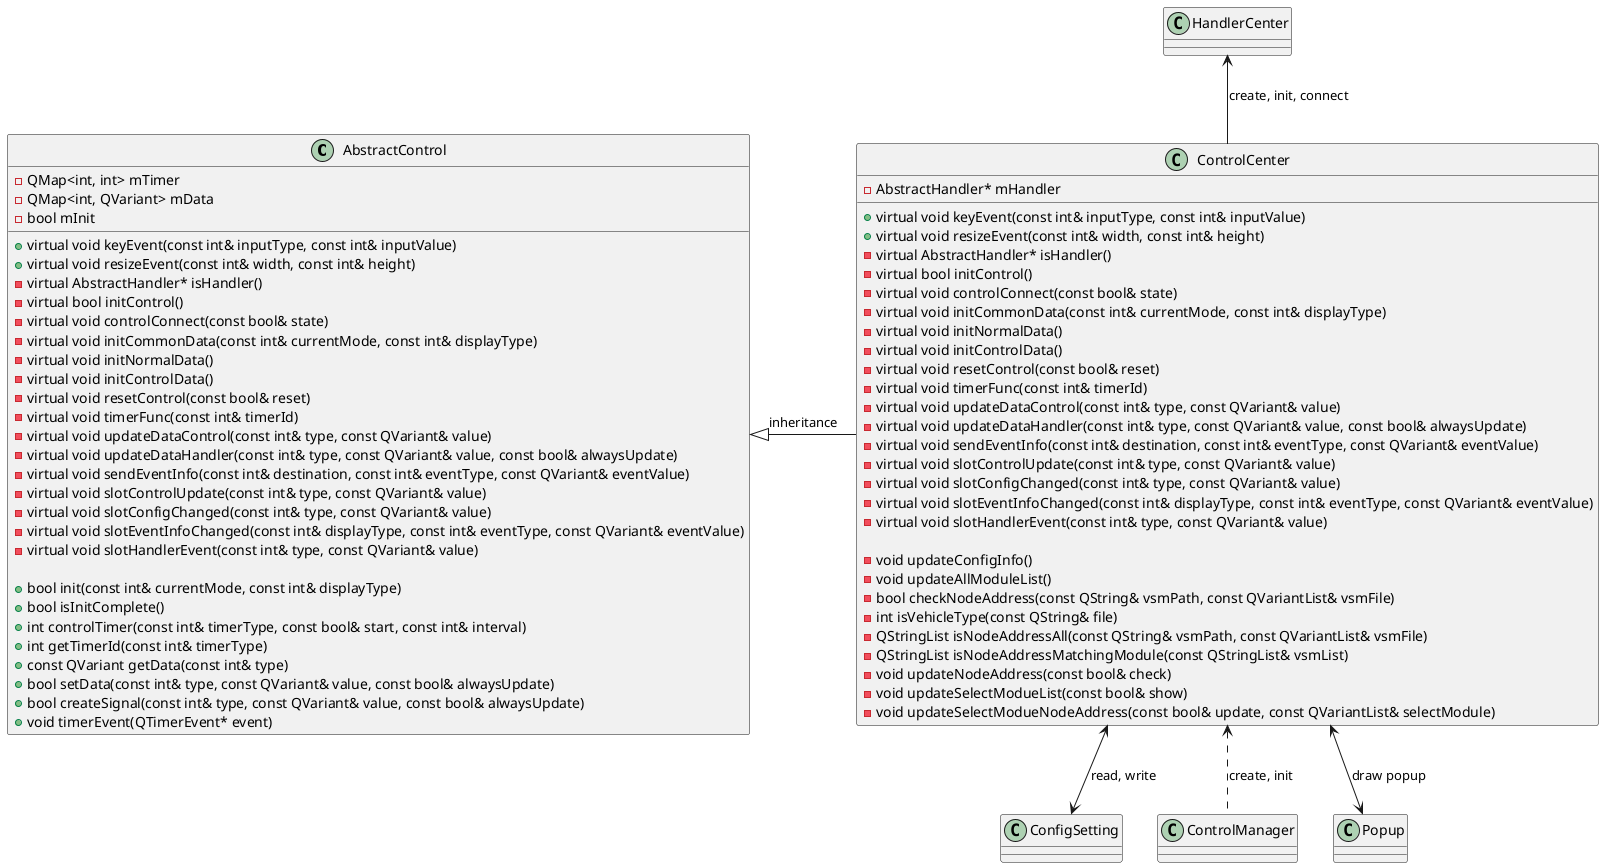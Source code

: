 @startuml

' AbstractControl 클래스 정의
class AbstractControl {
    +virtual void keyEvent(const int& inputType, const int& inputValue)
    +virtual void resizeEvent(const int& width, const int& height)
    -virtual AbstractHandler* isHandler()
    -virtual bool initControl()
    -virtual void controlConnect(const bool& state)
    -virtual void initCommonData(const int& currentMode, const int& displayType)
    -virtual void initNormalData()
    -virtual void initControlData()
    -virtual void resetControl(const bool& reset)
    -virtual void timerFunc(const int& timerId)
    -virtual void updateDataControl(const int& type, const QVariant& value)
    -virtual void updateDataHandler(const int& type, const QVariant& value, const bool& alwaysUpdate)
    -virtual void sendEventInfo(const int& destination, const int& eventType, const QVariant& eventValue)
    -virtual void slotControlUpdate(const int& type, const QVariant& value)
    -virtual void slotConfigChanged(const int& type, const QVariant& value)
    -virtual void slotEventInfoChanged(const int& displayType, const int& eventType, const QVariant& eventValue)
    -virtual void slotHandlerEvent(const int& type, const QVariant& value)

    +bool init(const int& currentMode, const int& displayType)
    +bool isInitComplete()
    +int controlTimer(const int& timerType, const bool& start, const int& interval)
    +int getTimerId(const int& timerType)
    +const QVariant getData(const int& type)
    +bool setData(const int& type, const QVariant& value, const bool& alwaysUpdate)
    +bool createSignal(const int& type, const QVariant& value, const bool& alwaysUpdate)
    +void timerEvent(QTimerEvent* event)

    -QMap<int, int> mTimer
    -QMap<int, QVariant> mData
    -bool mInit
}

' ControlCenter 클래스 정의
class ControlCenter {
    +virtual void keyEvent(const int& inputType, const int& inputValue)
    +virtual void resizeEvent(const int& width, const int& height)
    -virtual AbstractHandler* isHandler()
    -virtual bool initControl()
    -virtual void controlConnect(const bool& state)
    -virtual void initCommonData(const int& currentMode, const int& displayType)
    -virtual void initNormalData()
    -virtual void initControlData()
    -virtual void resetControl(const bool& reset)
    -virtual void timerFunc(const int& timerId)
    -virtual void updateDataControl(const int& type, const QVariant& value)
    -virtual void updateDataHandler(const int& type, const QVariant& value, const bool& alwaysUpdate)
    -virtual void sendEventInfo(const int& destination, const int& eventType, const QVariant& eventValue)
    -virtual void slotControlUpdate(const int& type, const QVariant& value)
    -virtual void slotConfigChanged(const int& type, const QVariant& value)
    -virtual void slotEventInfoChanged(const int& displayType, const int& eventType, const QVariant& eventValue)
    -virtual void slotHandlerEvent(const int& type, const QVariant& value)

    -void updateConfigInfo()
    -void updateAllModuleList()
    -bool checkNodeAddress(const QString& vsmPath, const QVariantList& vsmFile)
    -int isVehicleType(const QString& file)
    -QStringList isNodeAddressAll(const QString& vsmPath, const QVariantList& vsmFile)
    -QStringList isNodeAddressMatchingModule(const QStringList& vsmList)
    -void updateNodeAddress(const bool& check)
    -void updateSelectModueList(const bool& show)
    -void updateSelectModueNodeAddress(const bool& update, const QVariantList& selectModule)

    -AbstractHandler* mHandler
}


' 클래스 간의 관계 정의
AbstractControl <|- ControlCenter : inheritance
HandlerCenter <-- ControlCenter : create, init, connect
ControlCenter <--> ConfigSetting : read, write
ControlCenter <.. ControlManager : create, init
ControlCenter <--> Popup : draw popup

@enduml
